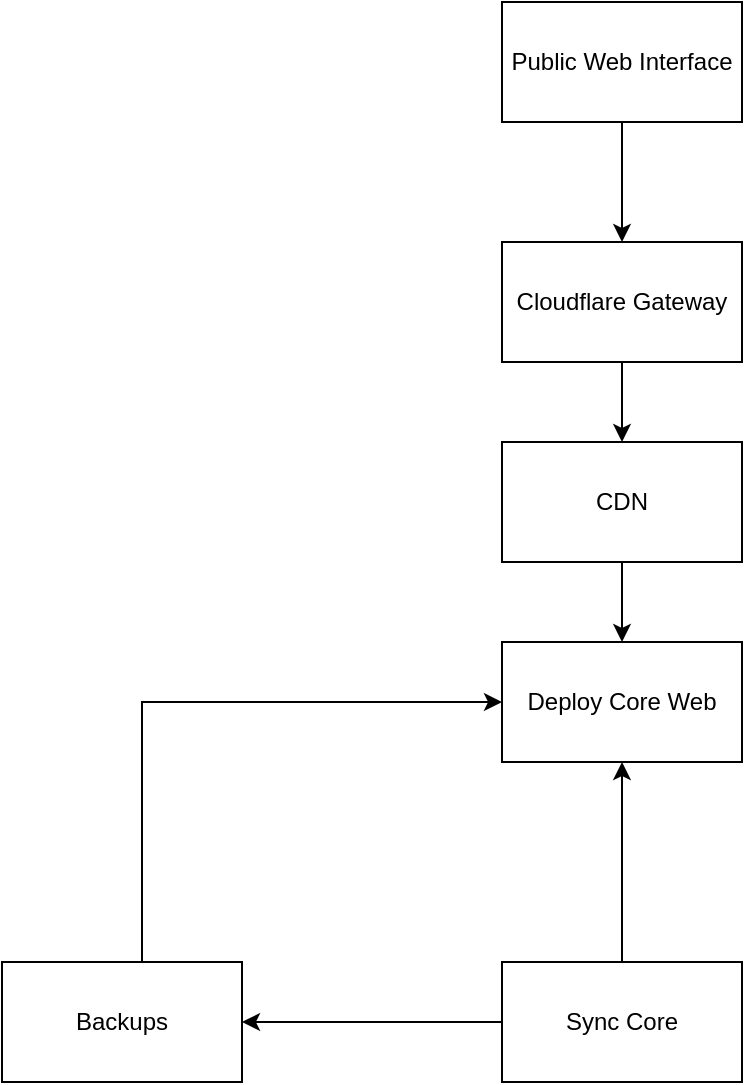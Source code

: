 <mxfile version="20.3.0" type="device"><diagram id="XYhGkZmksHUACSd01ZLj" name="第 1 页"><mxGraphModel dx="1550" dy="937" grid="1" gridSize="10" guides="1" tooltips="1" connect="1" arrows="1" fold="1" page="1" pageScale="1" pageWidth="827" pageHeight="1169" math="0" shadow="0"><root><mxCell id="0"/><mxCell id="1" parent="0"/><mxCell id="xLNWIVTb4B_3ynPluJU2-1" style="edgeStyle=orthogonalEdgeStyle;rounded=0;orthogonalLoop=1;jettySize=auto;html=1;entryX=0.5;entryY=0;entryDx=0;entryDy=0;" edge="1" parent="1" source="V98pgFRVsDxitNngA9wr-3" target="V98pgFRVsDxitNngA9wr-4"><mxGeometry relative="1" as="geometry"/></mxCell><mxCell id="V98pgFRVsDxitNngA9wr-3" value="Public Web Interface" style="rounded=0;whiteSpace=wrap;html=1;" parent="1" vertex="1"><mxGeometry x="330" y="70" width="120" height="60" as="geometry"/></mxCell><mxCell id="xLNWIVTb4B_3ynPluJU2-2" style="edgeStyle=orthogonalEdgeStyle;rounded=0;orthogonalLoop=1;jettySize=auto;html=1;entryX=0.5;entryY=0;entryDx=0;entryDy=0;" edge="1" parent="1" source="V98pgFRVsDxitNngA9wr-4" target="V98pgFRVsDxitNngA9wr-6"><mxGeometry relative="1" as="geometry"/></mxCell><mxCell id="V98pgFRVsDxitNngA9wr-4" value="Cloudflare Gateway" style="rounded=0;whiteSpace=wrap;html=1;" parent="1" vertex="1"><mxGeometry x="330" y="190" width="120" height="60" as="geometry"/></mxCell><mxCell id="V98pgFRVsDxitNngA9wr-5" value="Deploy Core Web" style="rounded=0;whiteSpace=wrap;html=1;" parent="1" vertex="1"><mxGeometry x="330" y="390" width="120" height="60" as="geometry"/></mxCell><mxCell id="xLNWIVTb4B_3ynPluJU2-3" style="edgeStyle=orthogonalEdgeStyle;rounded=0;orthogonalLoop=1;jettySize=auto;html=1;entryX=0.5;entryY=0;entryDx=0;entryDy=0;" edge="1" parent="1" source="V98pgFRVsDxitNngA9wr-6" target="V98pgFRVsDxitNngA9wr-5"><mxGeometry relative="1" as="geometry"/></mxCell><mxCell id="V98pgFRVsDxitNngA9wr-6" value="CDN" style="rounded=0;whiteSpace=wrap;html=1;" parent="1" vertex="1"><mxGeometry x="330" y="290" width="120" height="60" as="geometry"/></mxCell><mxCell id="xLNWIVTb4B_3ynPluJU2-5" style="edgeStyle=orthogonalEdgeStyle;rounded=0;orthogonalLoop=1;jettySize=auto;html=1;" edge="1" parent="1" source="xLNWIVTb4B_3ynPluJU2-4" target="V98pgFRVsDxitNngA9wr-5"><mxGeometry relative="1" as="geometry"><Array as="points"><mxPoint x="150" y="420"/></Array></mxGeometry></mxCell><mxCell id="xLNWIVTb4B_3ynPluJU2-4" value="Backups" style="rounded=0;whiteSpace=wrap;html=1;" vertex="1" parent="1"><mxGeometry x="80" y="550" width="120" height="60" as="geometry"/></mxCell><mxCell id="xLNWIVTb4B_3ynPluJU2-7" style="edgeStyle=orthogonalEdgeStyle;rounded=0;orthogonalLoop=1;jettySize=auto;html=1;entryX=0.5;entryY=1;entryDx=0;entryDy=0;" edge="1" parent="1" source="xLNWIVTb4B_3ynPluJU2-6" target="V98pgFRVsDxitNngA9wr-5"><mxGeometry relative="1" as="geometry"/></mxCell><mxCell id="xLNWIVTb4B_3ynPluJU2-8" style="edgeStyle=orthogonalEdgeStyle;rounded=0;orthogonalLoop=1;jettySize=auto;html=1;entryX=1;entryY=0.5;entryDx=0;entryDy=0;" edge="1" parent="1" source="xLNWIVTb4B_3ynPluJU2-6" target="xLNWIVTb4B_3ynPluJU2-4"><mxGeometry relative="1" as="geometry"/></mxCell><mxCell id="xLNWIVTb4B_3ynPluJU2-6" value="Sync Core" style="rounded=0;whiteSpace=wrap;html=1;" vertex="1" parent="1"><mxGeometry x="330" y="550" width="120" height="60" as="geometry"/></mxCell></root></mxGraphModel></diagram></mxfile>